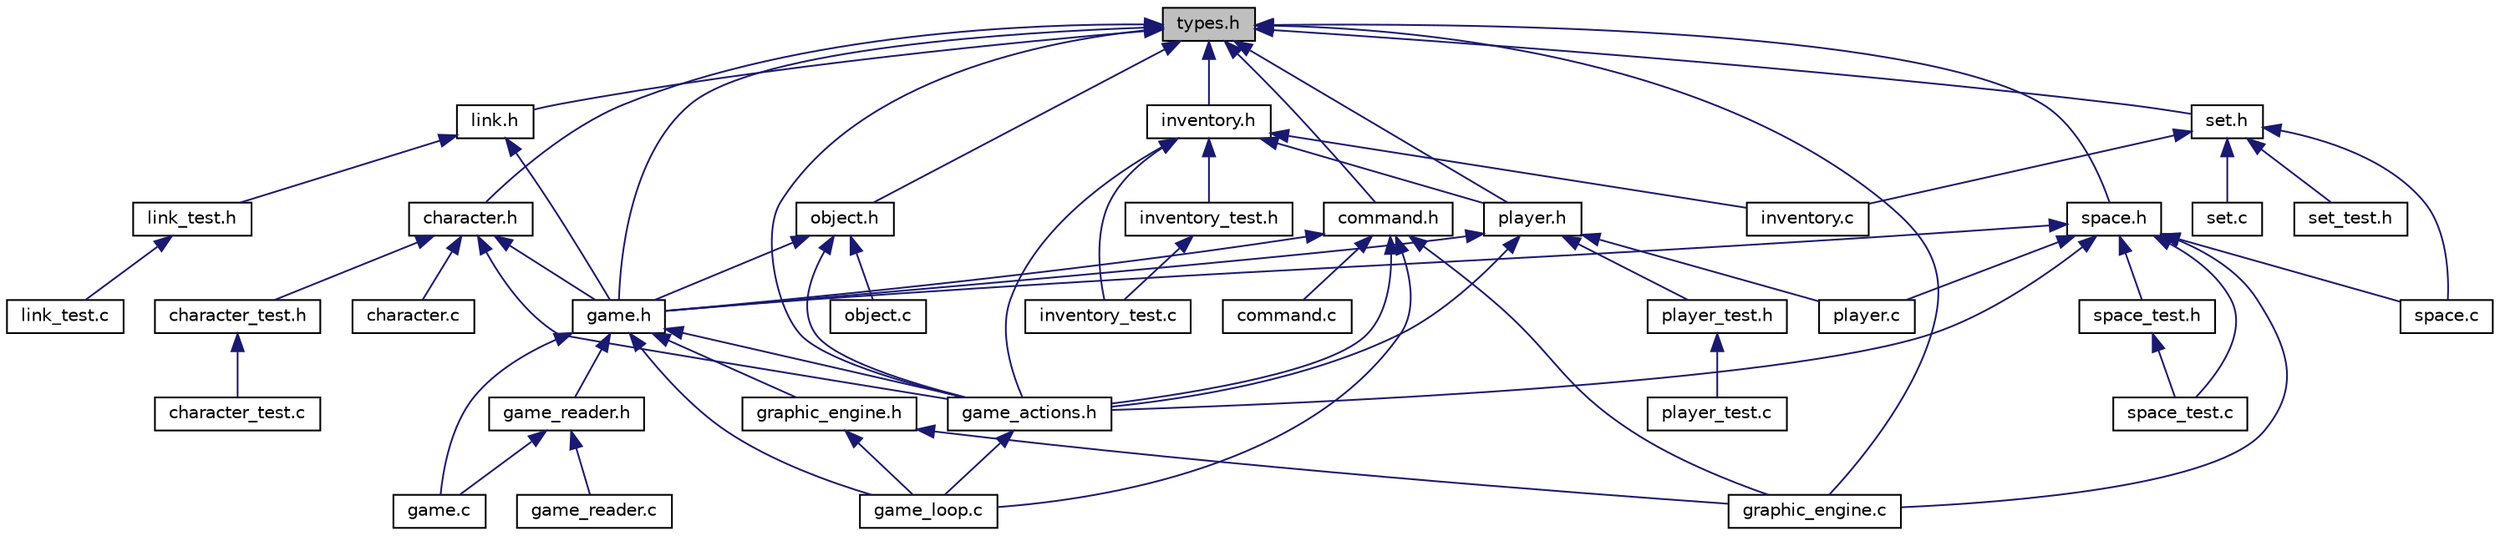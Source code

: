 digraph "types.h"
{
 // LATEX_PDF_SIZE
  edge [fontname="Helvetica",fontsize="10",labelfontname="Helvetica",labelfontsize="10"];
  node [fontname="Helvetica",fontsize="10",shape=record];
  Node1 [label="types.h",height=0.2,width=0.4,color="black", fillcolor="grey75", style="filled", fontcolor="black",tooltip="It defines common types for the whole project."];
  Node1 -> Node2 [dir="back",color="midnightblue",fontsize="10",style="solid",fontname="Helvetica"];
  Node2 [label="character.h",height=0.2,width=0.4,color="black", fillcolor="white", style="filled",URL="$character_8h.html",tooltip="It defines the character interface."];
  Node2 -> Node3 [dir="back",color="midnightblue",fontsize="10",style="solid",fontname="Helvetica"];
  Node3 [label="character.c",height=0.2,width=0.4,color="black", fillcolor="white", style="filled",URL="$character_8c.html",tooltip="It implements the character module."];
  Node2 -> Node4 [dir="back",color="midnightblue",fontsize="10",style="solid",fontname="Helvetica"];
  Node4 [label="character_test.h",height=0.2,width=0.4,color="black", fillcolor="white", style="filled",URL="$character__test_8h.html",tooltip="It declares the tests for the character module."];
  Node4 -> Node5 [dir="back",color="midnightblue",fontsize="10",style="solid",fontname="Helvetica"];
  Node5 [label="character_test.c",height=0.2,width=0.4,color="black", fillcolor="white", style="filled",URL="$character__test_8c.html",tooltip="It tests the character module."];
  Node2 -> Node6 [dir="back",color="midnightblue",fontsize="10",style="solid",fontname="Helvetica"];
  Node6 [label="game.h",height=0.2,width=0.4,color="black", fillcolor="white", style="filled",URL="$game_8h.html",tooltip="It defines the game interface."];
  Node6 -> Node7 [dir="back",color="midnightblue",fontsize="10",style="solid",fontname="Helvetica"];
  Node7 [label="game.c",height=0.2,width=0.4,color="black", fillcolor="white", style="filled",URL="$game_8c.html",tooltip="It implements the game structure."];
  Node6 -> Node8 [dir="back",color="midnightblue",fontsize="10",style="solid",fontname="Helvetica"];
  Node8 [label="game_actions.h",height=0.2,width=0.4,color="black", fillcolor="white", style="filled",URL="$game__actions_8h_source.html",tooltip=" "];
  Node8 -> Node9 [dir="back",color="midnightblue",fontsize="10",style="solid",fontname="Helvetica"];
  Node9 [label="game_loop.c",height=0.2,width=0.4,color="black", fillcolor="white", style="filled",URL="$game__loop_8c.html",tooltip="It defines the game loop."];
  Node6 -> Node9 [dir="back",color="midnightblue",fontsize="10",style="solid",fontname="Helvetica"];
  Node6 -> Node10 [dir="back",color="midnightblue",fontsize="10",style="solid",fontname="Helvetica"];
  Node10 [label="game_reader.h",height=0.2,width=0.4,color="black", fillcolor="white", style="filled",URL="$game__reader_8h.html",tooltip="It implements the game_reader module."];
  Node10 -> Node7 [dir="back",color="midnightblue",fontsize="10",style="solid",fontname="Helvetica"];
  Node10 -> Node11 [dir="back",color="midnightblue",fontsize="10",style="solid",fontname="Helvetica"];
  Node11 [label="game_reader.c",height=0.2,width=0.4,color="black", fillcolor="white", style="filled",URL="$game__reader_8c.html",tooltip="It defines the game reader."];
  Node6 -> Node12 [dir="back",color="midnightblue",fontsize="10",style="solid",fontname="Helvetica"];
  Node12 [label="graphic_engine.h",height=0.2,width=0.4,color="black", fillcolor="white", style="filled",URL="$graphic__engine_8h.html",tooltip="It defines the textual graphic engine interface."];
  Node12 -> Node9 [dir="back",color="midnightblue",fontsize="10",style="solid",fontname="Helvetica"];
  Node12 -> Node13 [dir="back",color="midnightblue",fontsize="10",style="solid",fontname="Helvetica"];
  Node13 [label="graphic_engine.c",height=0.2,width=0.4,color="black", fillcolor="white", style="filled",URL="$graphic__engine_8c.html",tooltip="It implements a textual graphic engine."];
  Node2 -> Node8 [dir="back",color="midnightblue",fontsize="10",style="solid",fontname="Helvetica"];
  Node1 -> Node14 [dir="back",color="midnightblue",fontsize="10",style="solid",fontname="Helvetica"];
  Node14 [label="command.h",height=0.2,width=0.4,color="black", fillcolor="white", style="filled",URL="$command_8h.html",tooltip="It defines the command interpreter interface."];
  Node14 -> Node15 [dir="back",color="midnightblue",fontsize="10",style="solid",fontname="Helvetica"];
  Node15 [label="command.c",height=0.2,width=0.4,color="black", fillcolor="white", style="filled",URL="$command_8c.html",tooltip="It implements the command interpreter."];
  Node14 -> Node6 [dir="back",color="midnightblue",fontsize="10",style="solid",fontname="Helvetica"];
  Node14 -> Node8 [dir="back",color="midnightblue",fontsize="10",style="solid",fontname="Helvetica"];
  Node14 -> Node9 [dir="back",color="midnightblue",fontsize="10",style="solid",fontname="Helvetica"];
  Node14 -> Node13 [dir="back",color="midnightblue",fontsize="10",style="solid",fontname="Helvetica"];
  Node1 -> Node6 [dir="back",color="midnightblue",fontsize="10",style="solid",fontname="Helvetica"];
  Node1 -> Node8 [dir="back",color="midnightblue",fontsize="10",style="solid",fontname="Helvetica"];
  Node1 -> Node13 [dir="back",color="midnightblue",fontsize="10",style="solid",fontname="Helvetica"];
  Node1 -> Node16 [dir="back",color="midnightblue",fontsize="10",style="solid",fontname="Helvetica"];
  Node16 [label="inventory.h",height=0.2,width=0.4,color="black", fillcolor="white", style="filled",URL="$inventory_8h.html",tooltip="It defines the inventory interface."];
  Node16 -> Node8 [dir="back",color="midnightblue",fontsize="10",style="solid",fontname="Helvetica"];
  Node16 -> Node17 [dir="back",color="midnightblue",fontsize="10",style="solid",fontname="Helvetica"];
  Node17 [label="inventory.c",height=0.2,width=0.4,color="black", fillcolor="white", style="filled",URL="$inventory_8c.html",tooltip="It implements the inventory module."];
  Node16 -> Node18 [dir="back",color="midnightblue",fontsize="10",style="solid",fontname="Helvetica"];
  Node18 [label="inventory_test.c",height=0.2,width=0.4,color="black", fillcolor="white", style="filled",URL="$inventory__test_8c.html",tooltip="It tests inventory module."];
  Node16 -> Node19 [dir="back",color="midnightblue",fontsize="10",style="solid",fontname="Helvetica"];
  Node19 [label="inventory_test.h",height=0.2,width=0.4,color="black", fillcolor="white", style="filled",URL="$inventory__test_8h.html",tooltip="It declares the tests for the inventory module."];
  Node19 -> Node18 [dir="back",color="midnightblue",fontsize="10",style="solid",fontname="Helvetica"];
  Node16 -> Node20 [dir="back",color="midnightblue",fontsize="10",style="solid",fontname="Helvetica"];
  Node20 [label="player.h",height=0.2,width=0.4,color="black", fillcolor="white", style="filled",URL="$player_8h_source.html",tooltip=" "];
  Node20 -> Node6 [dir="back",color="midnightblue",fontsize="10",style="solid",fontname="Helvetica"];
  Node20 -> Node8 [dir="back",color="midnightblue",fontsize="10",style="solid",fontname="Helvetica"];
  Node20 -> Node21 [dir="back",color="midnightblue",fontsize="10",style="solid",fontname="Helvetica"];
  Node21 [label="player.c",height=0.2,width=0.4,color="black", fillcolor="white", style="filled",URL="$player_8c.html",tooltip="It implements the player module."];
  Node20 -> Node22 [dir="back",color="midnightblue",fontsize="10",style="solid",fontname="Helvetica"];
  Node22 [label="player_test.h",height=0.2,width=0.4,color="black", fillcolor="white", style="filled",URL="$player__test_8h.html",tooltip="It declares the tests for the player module."];
  Node22 -> Node23 [dir="back",color="midnightblue",fontsize="10",style="solid",fontname="Helvetica"];
  Node23 [label="player_test.c",height=0.2,width=0.4,color="black", fillcolor="white", style="filled",URL="$player__test_8c.html",tooltip="It tests the player module."];
  Node1 -> Node24 [dir="back",color="midnightblue",fontsize="10",style="solid",fontname="Helvetica"];
  Node24 [label="link.h",height=0.2,width=0.4,color="black", fillcolor="white", style="filled",URL="$link_8h_source.html",tooltip=" "];
  Node24 -> Node6 [dir="back",color="midnightblue",fontsize="10",style="solid",fontname="Helvetica"];
  Node24 -> Node25 [dir="back",color="midnightblue",fontsize="10",style="solid",fontname="Helvetica"];
  Node25 [label="link_test.h",height=0.2,width=0.4,color="black", fillcolor="white", style="filled",URL="$link__test_8h_source.html",tooltip=" "];
  Node25 -> Node26 [dir="back",color="midnightblue",fontsize="10",style="solid",fontname="Helvetica"];
  Node26 [label="link_test.c",height=0.2,width=0.4,color="black", fillcolor="white", style="filled",URL="$link__test_8c.html",tooltip="It tests link module."];
  Node1 -> Node27 [dir="back",color="midnightblue",fontsize="10",style="solid",fontname="Helvetica"];
  Node27 [label="object.h",height=0.2,width=0.4,color="black", fillcolor="white", style="filled",URL="$object_8h.html",tooltip="It defines the object interface."];
  Node27 -> Node6 [dir="back",color="midnightblue",fontsize="10",style="solid",fontname="Helvetica"];
  Node27 -> Node8 [dir="back",color="midnightblue",fontsize="10",style="solid",fontname="Helvetica"];
  Node27 -> Node28 [dir="back",color="midnightblue",fontsize="10",style="solid",fontname="Helvetica"];
  Node28 [label="object.c",height=0.2,width=0.4,color="black", fillcolor="white", style="filled",URL="$object_8c.html",tooltip="It implements the object module."];
  Node1 -> Node20 [dir="back",color="midnightblue",fontsize="10",style="solid",fontname="Helvetica"];
  Node1 -> Node29 [dir="back",color="midnightblue",fontsize="10",style="solid",fontname="Helvetica"];
  Node29 [label="set.h",height=0.2,width=0.4,color="black", fillcolor="white", style="filled",URL="$set_8h_source.html",tooltip=" "];
  Node29 -> Node17 [dir="back",color="midnightblue",fontsize="10",style="solid",fontname="Helvetica"];
  Node29 -> Node30 [dir="back",color="midnightblue",fontsize="10",style="solid",fontname="Helvetica"];
  Node30 [label="set.c",height=0.2,width=0.4,color="black", fillcolor="white", style="filled",URL="$set_8c.html",tooltip="It implements the set module."];
  Node29 -> Node31 [dir="back",color="midnightblue",fontsize="10",style="solid",fontname="Helvetica"];
  Node31 [label="set_test.h",height=0.2,width=0.4,color="black", fillcolor="white", style="filled",URL="$set__test_8h_source.html",tooltip=" "];
  Node29 -> Node32 [dir="back",color="midnightblue",fontsize="10",style="solid",fontname="Helvetica"];
  Node32 [label="space.c",height=0.2,width=0.4,color="black", fillcolor="white", style="filled",URL="$space_8c.html",tooltip="It implements the space module."];
  Node1 -> Node33 [dir="back",color="midnightblue",fontsize="10",style="solid",fontname="Helvetica"];
  Node33 [label="space.h",height=0.2,width=0.4,color="black", fillcolor="white", style="filled",URL="$space_8h.html",tooltip="It defines the player interface."];
  Node33 -> Node6 [dir="back",color="midnightblue",fontsize="10",style="solid",fontname="Helvetica"];
  Node33 -> Node8 [dir="back",color="midnightblue",fontsize="10",style="solid",fontname="Helvetica"];
  Node33 -> Node13 [dir="back",color="midnightblue",fontsize="10",style="solid",fontname="Helvetica"];
  Node33 -> Node21 [dir="back",color="midnightblue",fontsize="10",style="solid",fontname="Helvetica"];
  Node33 -> Node32 [dir="back",color="midnightblue",fontsize="10",style="solid",fontname="Helvetica"];
  Node33 -> Node34 [dir="back",color="midnightblue",fontsize="10",style="solid",fontname="Helvetica"];
  Node34 [label="space_test.c",height=0.2,width=0.4,color="black", fillcolor="white", style="filled",URL="$space__test_8c.html",tooltip="It tests space module."];
  Node33 -> Node35 [dir="back",color="midnightblue",fontsize="10",style="solid",fontname="Helvetica"];
  Node35 [label="space_test.h",height=0.2,width=0.4,color="black", fillcolor="white", style="filled",URL="$space__test_8h_source.html",tooltip=" "];
  Node35 -> Node34 [dir="back",color="midnightblue",fontsize="10",style="solid",fontname="Helvetica"];
}
